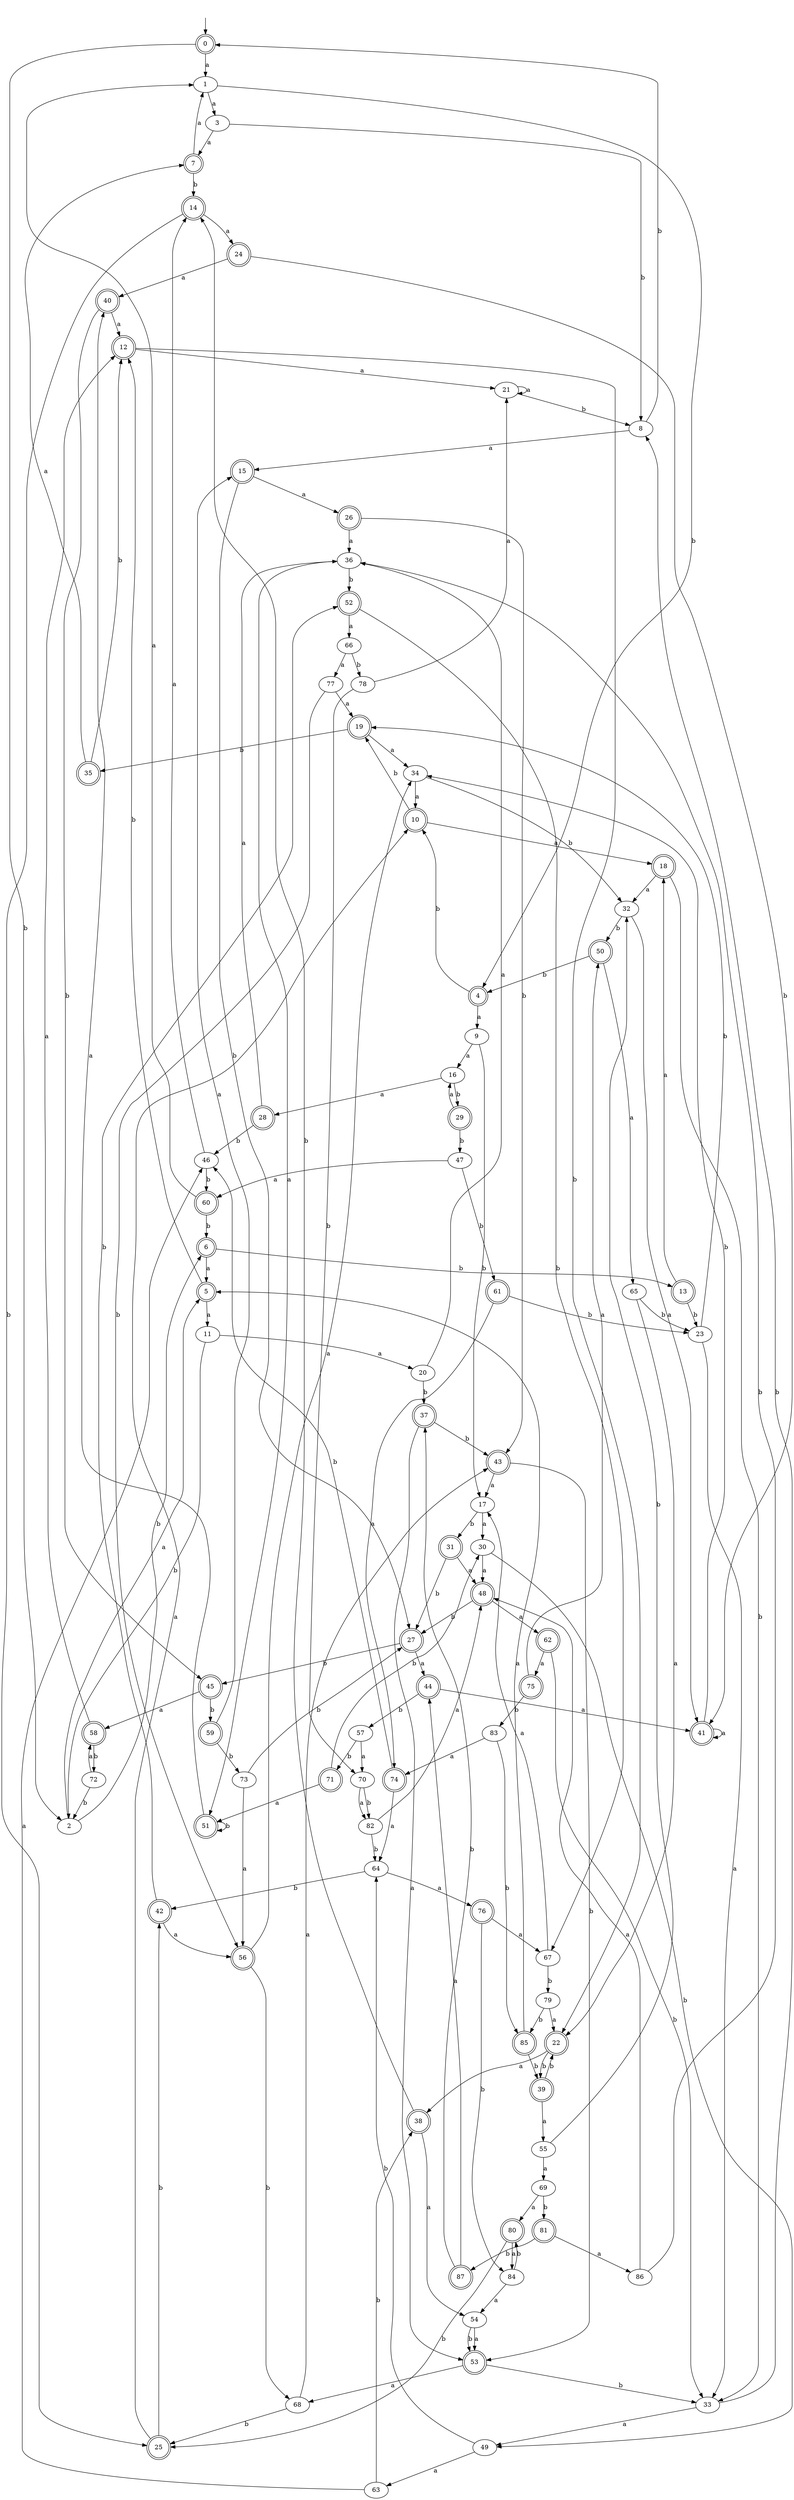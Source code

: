 digraph RandomDFA {
  __start0 [label="", shape=none];
  __start0 -> 0 [label=""];
  0 [shape=circle] [shape=doublecircle]
  0 -> 1 [label="a"]
  0 -> 2 [label="b"]
  1
  1 -> 3 [label="a"]
  1 -> 4 [label="b"]
  2
  2 -> 5 [label="a"]
  2 -> 6 [label="b"]
  3
  3 -> 7 [label="a"]
  3 -> 8 [label="b"]
  4 [shape=doublecircle]
  4 -> 9 [label="a"]
  4 -> 10 [label="b"]
  5 [shape=doublecircle]
  5 -> 11 [label="a"]
  5 -> 12 [label="b"]
  6 [shape=doublecircle]
  6 -> 5 [label="a"]
  6 -> 13 [label="b"]
  7 [shape=doublecircle]
  7 -> 1 [label="a"]
  7 -> 14 [label="b"]
  8
  8 -> 15 [label="a"]
  8 -> 0 [label="b"]
  9
  9 -> 16 [label="a"]
  9 -> 17 [label="b"]
  10 [shape=doublecircle]
  10 -> 18 [label="a"]
  10 -> 19 [label="b"]
  11
  11 -> 20 [label="a"]
  11 -> 2 [label="b"]
  12 [shape=doublecircle]
  12 -> 21 [label="a"]
  12 -> 22 [label="b"]
  13 [shape=doublecircle]
  13 -> 18 [label="a"]
  13 -> 23 [label="b"]
  14 [shape=doublecircle]
  14 -> 24 [label="a"]
  14 -> 25 [label="b"]
  15 [shape=doublecircle]
  15 -> 26 [label="a"]
  15 -> 27 [label="b"]
  16
  16 -> 28 [label="a"]
  16 -> 29 [label="b"]
  17
  17 -> 30 [label="a"]
  17 -> 31 [label="b"]
  18 [shape=doublecircle]
  18 -> 32 [label="a"]
  18 -> 33 [label="b"]
  19 [shape=doublecircle]
  19 -> 34 [label="a"]
  19 -> 35 [label="b"]
  20
  20 -> 36 [label="a"]
  20 -> 37 [label="b"]
  21
  21 -> 21 [label="a"]
  21 -> 8 [label="b"]
  22 [shape=doublecircle]
  22 -> 38 [label="a"]
  22 -> 39 [label="b"]
  23
  23 -> 33 [label="a"]
  23 -> 19 [label="b"]
  24 [shape=doublecircle]
  24 -> 40 [label="a"]
  24 -> 41 [label="b"]
  25 [shape=doublecircle]
  25 -> 10 [label="a"]
  25 -> 42 [label="b"]
  26 [shape=doublecircle]
  26 -> 36 [label="a"]
  26 -> 43 [label="b"]
  27 [shape=doublecircle]
  27 -> 44 [label="a"]
  27 -> 45 [label="b"]
  28 [shape=doublecircle]
  28 -> 36 [label="a"]
  28 -> 46 [label="b"]
  29 [shape=doublecircle]
  29 -> 16 [label="a"]
  29 -> 47 [label="b"]
  30
  30 -> 48 [label="a"]
  30 -> 49 [label="b"]
  31 [shape=doublecircle]
  31 -> 48 [label="a"]
  31 -> 27 [label="b"]
  32
  32 -> 41 [label="a"]
  32 -> 50 [label="b"]
  33
  33 -> 49 [label="a"]
  33 -> 8 [label="b"]
  34
  34 -> 10 [label="a"]
  34 -> 32 [label="b"]
  35 [shape=doublecircle]
  35 -> 7 [label="a"]
  35 -> 12 [label="b"]
  36
  36 -> 51 [label="a"]
  36 -> 52 [label="b"]
  37 [shape=doublecircle]
  37 -> 53 [label="a"]
  37 -> 43 [label="b"]
  38 [shape=doublecircle]
  38 -> 54 [label="a"]
  38 -> 14 [label="b"]
  39 [shape=doublecircle]
  39 -> 55 [label="a"]
  39 -> 22 [label="b"]
  40 [shape=doublecircle]
  40 -> 12 [label="a"]
  40 -> 45 [label="b"]
  41 [shape=doublecircle]
  41 -> 41 [label="a"]
  41 -> 34 [label="b"]
  42 [shape=doublecircle]
  42 -> 56 [label="a"]
  42 -> 52 [label="b"]
  43 [shape=doublecircle]
  43 -> 17 [label="a"]
  43 -> 53 [label="b"]
  44 [shape=doublecircle]
  44 -> 41 [label="a"]
  44 -> 57 [label="b"]
  45 [shape=doublecircle]
  45 -> 58 [label="a"]
  45 -> 59 [label="b"]
  46
  46 -> 14 [label="a"]
  46 -> 60 [label="b"]
  47
  47 -> 60 [label="a"]
  47 -> 61 [label="b"]
  48 [shape=doublecircle]
  48 -> 62 [label="a"]
  48 -> 27 [label="b"]
  49
  49 -> 63 [label="a"]
  49 -> 64 [label="b"]
  50 [shape=doublecircle]
  50 -> 65 [label="a"]
  50 -> 4 [label="b"]
  51 [shape=doublecircle]
  51 -> 40 [label="a"]
  51 -> 51 [label="b"]
  52 [shape=doublecircle]
  52 -> 66 [label="a"]
  52 -> 67 [label="b"]
  53 [shape=doublecircle]
  53 -> 68 [label="a"]
  53 -> 33 [label="b"]
  54
  54 -> 53 [label="a"]
  54 -> 53 [label="b"]
  55
  55 -> 69 [label="a"]
  55 -> 32 [label="b"]
  56 [shape=doublecircle]
  56 -> 34 [label="a"]
  56 -> 68 [label="b"]
  57
  57 -> 70 [label="a"]
  57 -> 71 [label="b"]
  58 [shape=doublecircle]
  58 -> 12 [label="a"]
  58 -> 72 [label="b"]
  59 [shape=doublecircle]
  59 -> 15 [label="a"]
  59 -> 73 [label="b"]
  60 [shape=doublecircle]
  60 -> 1 [label="a"]
  60 -> 6 [label="b"]
  61 [shape=doublecircle]
  61 -> 74 [label="a"]
  61 -> 23 [label="b"]
  62 [shape=doublecircle]
  62 -> 75 [label="a"]
  62 -> 33 [label="b"]
  63
  63 -> 46 [label="a"]
  63 -> 38 [label="b"]
  64
  64 -> 76 [label="a"]
  64 -> 42 [label="b"]
  65
  65 -> 22 [label="a"]
  65 -> 23 [label="b"]
  66
  66 -> 77 [label="a"]
  66 -> 78 [label="b"]
  67
  67 -> 17 [label="a"]
  67 -> 79 [label="b"]
  68
  68 -> 43 [label="a"]
  68 -> 25 [label="b"]
  69
  69 -> 80 [label="a"]
  69 -> 81 [label="b"]
  70
  70 -> 82 [label="a"]
  70 -> 82 [label="b"]
  71 [shape=doublecircle]
  71 -> 51 [label="a"]
  71 -> 30 [label="b"]
  72
  72 -> 58 [label="a"]
  72 -> 2 [label="b"]
  73
  73 -> 56 [label="a"]
  73 -> 27 [label="b"]
  74 [shape=doublecircle]
  74 -> 64 [label="a"]
  74 -> 46 [label="b"]
  75 [shape=doublecircle]
  75 -> 50 [label="a"]
  75 -> 83 [label="b"]
  76 [shape=doublecircle]
  76 -> 67 [label="a"]
  76 -> 84 [label="b"]
  77
  77 -> 19 [label="a"]
  77 -> 56 [label="b"]
  78
  78 -> 21 [label="a"]
  78 -> 70 [label="b"]
  79
  79 -> 22 [label="a"]
  79 -> 85 [label="b"]
  80 [shape=doublecircle]
  80 -> 84 [label="a"]
  80 -> 25 [label="b"]
  81 [shape=doublecircle]
  81 -> 86 [label="a"]
  81 -> 87 [label="b"]
  82
  82 -> 48 [label="a"]
  82 -> 64 [label="b"]
  83
  83 -> 74 [label="a"]
  83 -> 85 [label="b"]
  84
  84 -> 54 [label="a"]
  84 -> 80 [label="b"]
  85 [shape=doublecircle]
  85 -> 5 [label="a"]
  85 -> 39 [label="b"]
  86
  86 -> 48 [label="a"]
  86 -> 36 [label="b"]
  87 [shape=doublecircle]
  87 -> 44 [label="a"]
  87 -> 37 [label="b"]
}
